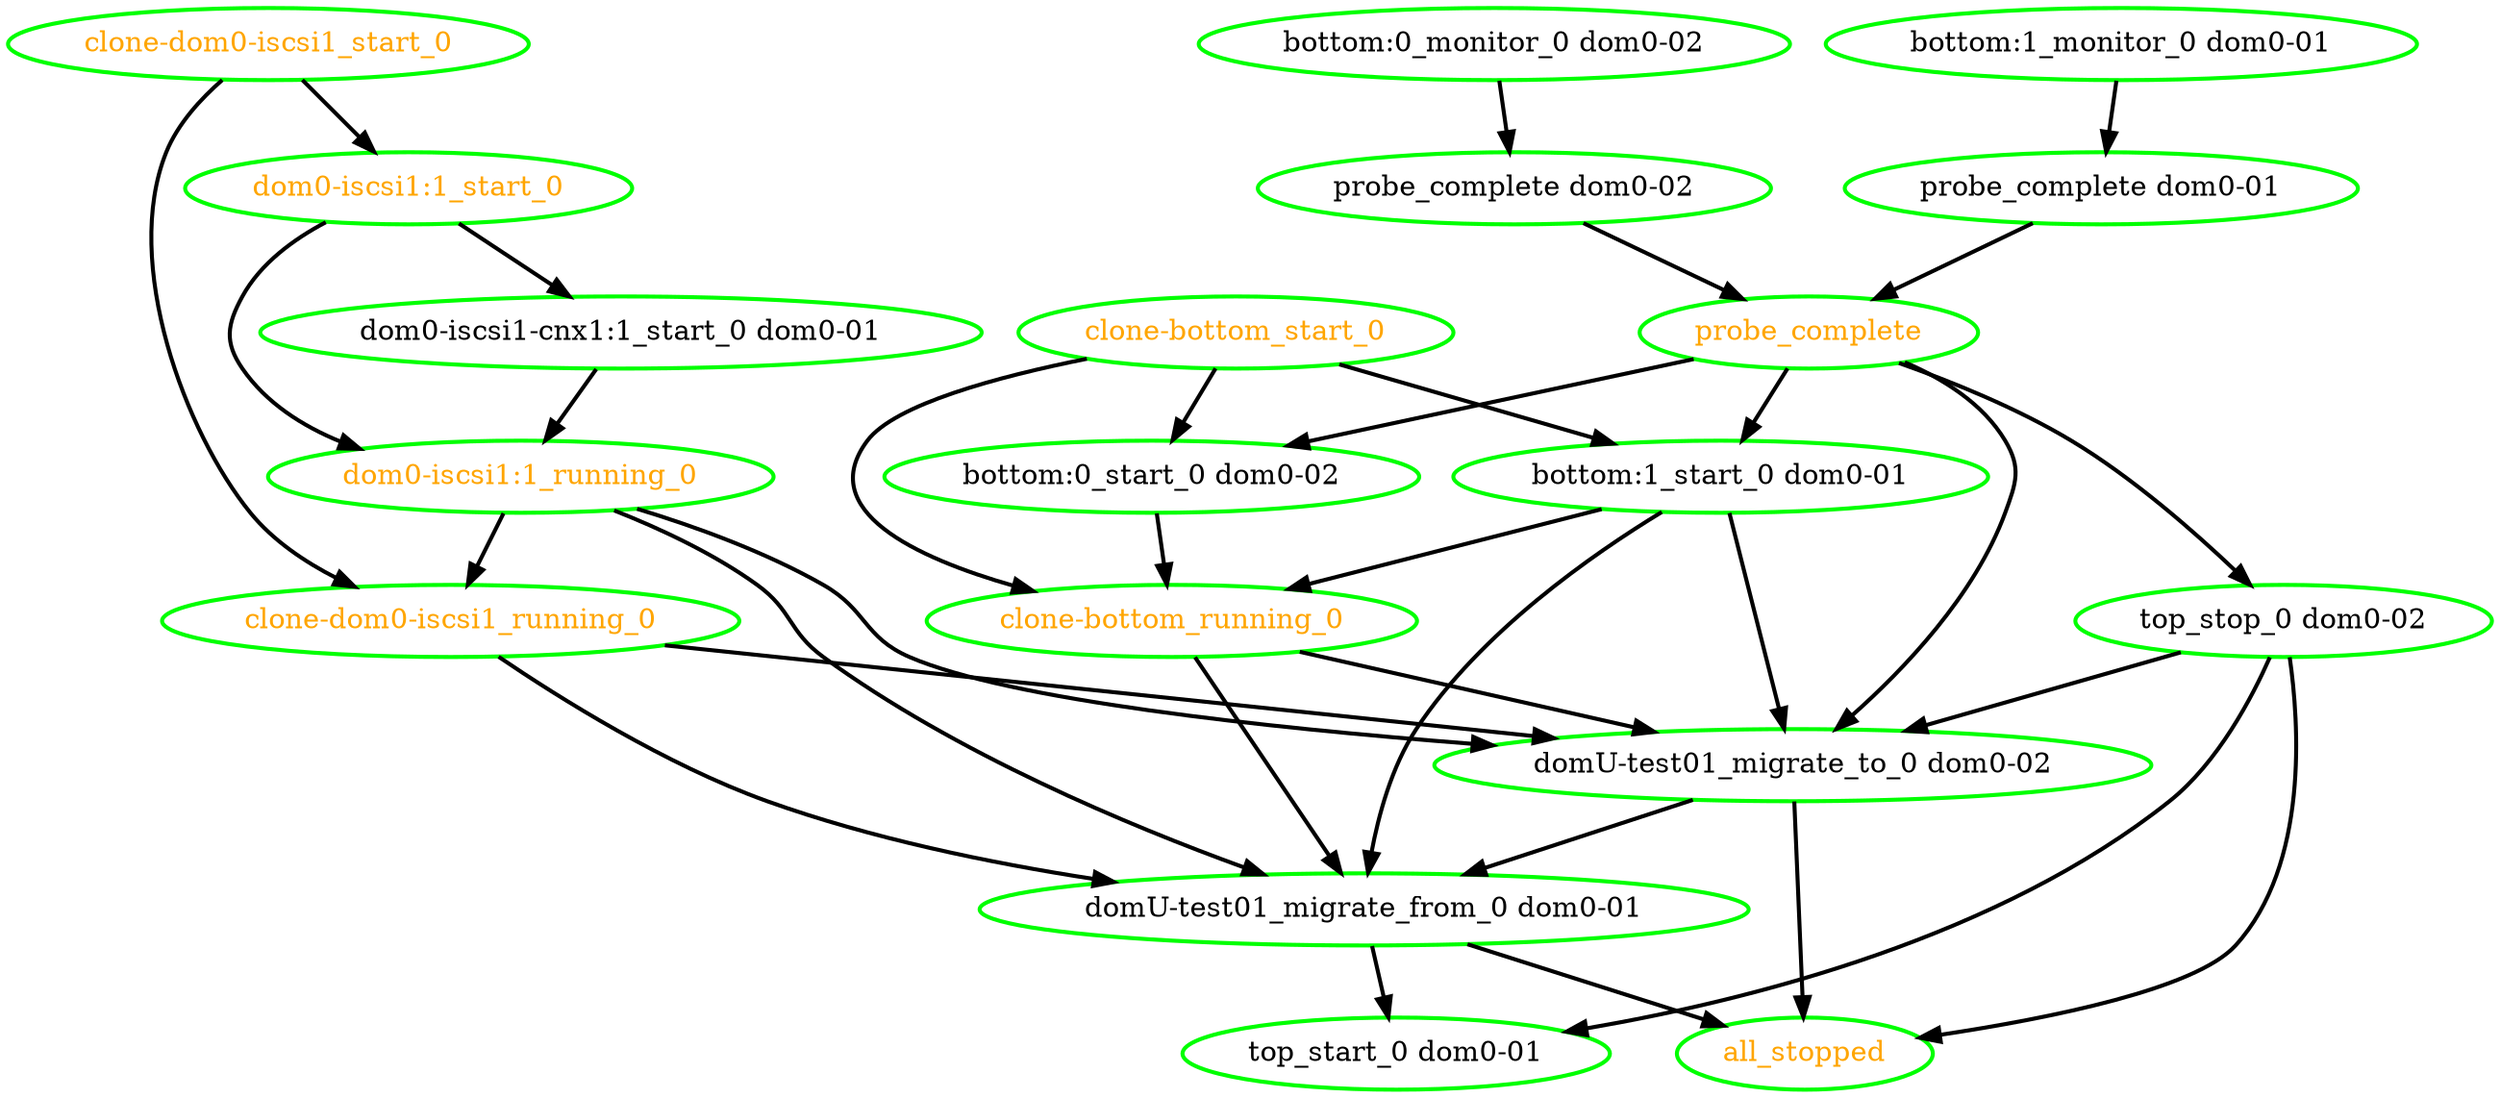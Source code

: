 digraph "g" {
"all_stopped" [ style=bold color="green" fontcolor="orange"  ]
"bottom:0_monitor_0 dom0-02" -> "probe_complete dom0-02" [ style = bold]
"bottom:0_monitor_0 dom0-02" [ style=bold color="green" fontcolor="black"  ]
"bottom:0_start_0 dom0-02" -> "clone-bottom_running_0" [ style = bold]
"bottom:0_start_0 dom0-02" [ style=bold color="green" fontcolor="black"  ]
"bottom:1_monitor_0 dom0-01" -> "probe_complete dom0-01" [ style = bold]
"bottom:1_monitor_0 dom0-01" [ style=bold color="green" fontcolor="black"  ]
"bottom:1_start_0 dom0-01" -> "clone-bottom_running_0" [ style = bold]
"bottom:1_start_0 dom0-01" -> "domU-test01_migrate_from_0 dom0-01" [ style = bold]
"bottom:1_start_0 dom0-01" -> "domU-test01_migrate_to_0 dom0-02" [ style = bold]
"bottom:1_start_0 dom0-01" [ style=bold color="green" fontcolor="black"  ]
"clone-bottom_running_0" -> "domU-test01_migrate_from_0 dom0-01" [ style = bold]
"clone-bottom_running_0" -> "domU-test01_migrate_to_0 dom0-02" [ style = bold]
"clone-bottom_running_0" [ style=bold color="green" fontcolor="orange"  ]
"clone-bottom_start_0" -> "bottom:0_start_0 dom0-02" [ style = bold]
"clone-bottom_start_0" -> "bottom:1_start_0 dom0-01" [ style = bold]
"clone-bottom_start_0" -> "clone-bottom_running_0" [ style = bold]
"clone-bottom_start_0" [ style=bold color="green" fontcolor="orange"  ]
"clone-dom0-iscsi1_running_0" -> "domU-test01_migrate_from_0 dom0-01" [ style = bold]
"clone-dom0-iscsi1_running_0" -> "domU-test01_migrate_to_0 dom0-02" [ style = bold]
"clone-dom0-iscsi1_running_0" [ style=bold color="green" fontcolor="orange"  ]
"clone-dom0-iscsi1_start_0" -> "clone-dom0-iscsi1_running_0" [ style = bold]
"clone-dom0-iscsi1_start_0" -> "dom0-iscsi1:1_start_0" [ style = bold]
"clone-dom0-iscsi1_start_0" [ style=bold color="green" fontcolor="orange"  ]
"dom0-iscsi1-cnx1:1_start_0 dom0-01" -> "dom0-iscsi1:1_running_0" [ style = bold]
"dom0-iscsi1-cnx1:1_start_0 dom0-01" [ style=bold color="green" fontcolor="black"  ]
"dom0-iscsi1:1_running_0" -> "clone-dom0-iscsi1_running_0" [ style = bold]
"dom0-iscsi1:1_running_0" -> "domU-test01_migrate_from_0 dom0-01" [ style = bold]
"dom0-iscsi1:1_running_0" -> "domU-test01_migrate_to_0 dom0-02" [ style = bold]
"dom0-iscsi1:1_running_0" [ style=bold color="green" fontcolor="orange"  ]
"dom0-iscsi1:1_start_0" -> "dom0-iscsi1-cnx1:1_start_0 dom0-01" [ style = bold]
"dom0-iscsi1:1_start_0" -> "dom0-iscsi1:1_running_0" [ style = bold]
"dom0-iscsi1:1_start_0" [ style=bold color="green" fontcolor="orange"  ]
"domU-test01_migrate_from_0 dom0-01" -> "all_stopped" [ style = bold]
"domU-test01_migrate_from_0 dom0-01" -> "top_start_0 dom0-01" [ style = bold]
"domU-test01_migrate_from_0 dom0-01" [ style=bold color="green" fontcolor="black"  ]
"domU-test01_migrate_to_0 dom0-02" -> "all_stopped" [ style = bold]
"domU-test01_migrate_to_0 dom0-02" -> "domU-test01_migrate_from_0 dom0-01" [ style = bold]
"domU-test01_migrate_to_0 dom0-02" [ style=bold color="green" fontcolor="black"  ]
"probe_complete dom0-01" -> "probe_complete" [ style = bold]
"probe_complete dom0-01" [ style=bold color="green" fontcolor="black"  ]
"probe_complete dom0-02" -> "probe_complete" [ style = bold]
"probe_complete dom0-02" [ style=bold color="green" fontcolor="black"  ]
"probe_complete" -> "bottom:0_start_0 dom0-02" [ style = bold]
"probe_complete" -> "bottom:1_start_0 dom0-01" [ style = bold]
"probe_complete" -> "domU-test01_migrate_to_0 dom0-02" [ style = bold]
"probe_complete" -> "top_stop_0 dom0-02" [ style = bold]
"probe_complete" [ style=bold color="green" fontcolor="orange"  ]
"top_start_0 dom0-01" [ style=bold color="green" fontcolor="black"  ]
"top_stop_0 dom0-02" -> "all_stopped" [ style = bold]
"top_stop_0 dom0-02" -> "domU-test01_migrate_to_0 dom0-02" [ style = bold]
"top_stop_0 dom0-02" -> "top_start_0 dom0-01" [ style = bold]
"top_stop_0 dom0-02" [ style=bold color="green" fontcolor="black"  ]
}
